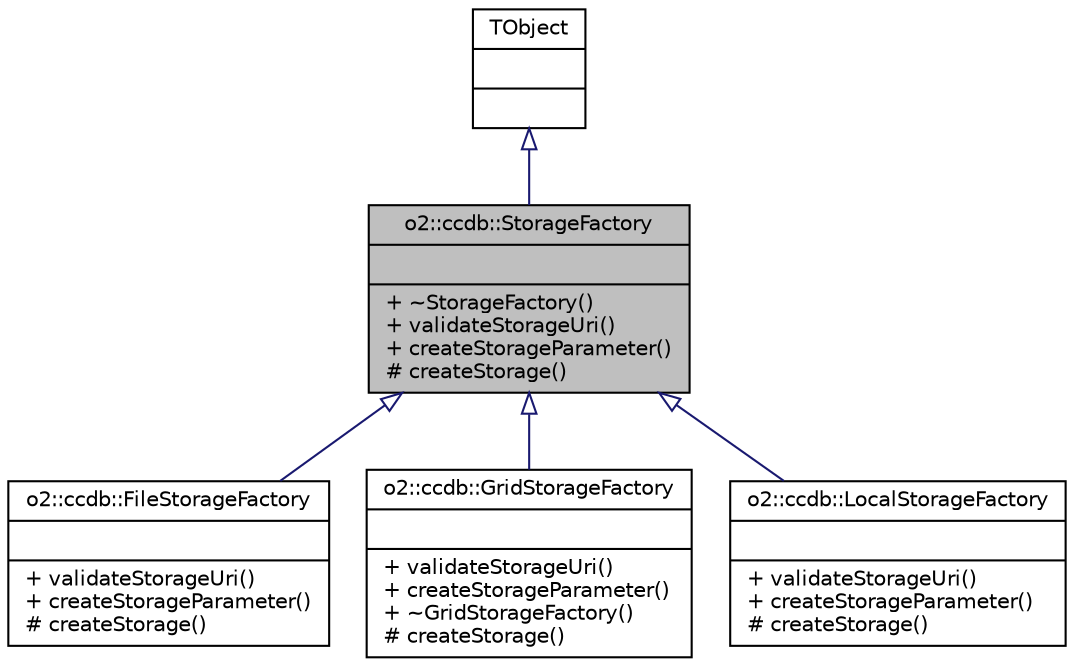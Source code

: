 digraph "o2::ccdb::StorageFactory"
{
 // INTERACTIVE_SVG=YES
  bgcolor="transparent";
  edge [fontname="Helvetica",fontsize="10",labelfontname="Helvetica",labelfontsize="10"];
  node [fontname="Helvetica",fontsize="10",shape=record];
  Node1 [label="{o2::ccdb::StorageFactory\n||+ ~StorageFactory()\l+ validateStorageUri()\l+ createStorageParameter()\l# createStorage()\l}",height=0.2,width=0.4,color="black", fillcolor="grey75", style="filled" fontcolor="black"];
  Node2 -> Node1 [dir="back",color="midnightblue",fontsize="10",style="solid",arrowtail="onormal",fontname="Helvetica"];
  Node2 [label="{TObject\n||}",height=0.2,width=0.4,color="black",URL="$d5/d0f/classTObject.html"];
  Node1 -> Node3 [dir="back",color="midnightblue",fontsize="10",style="solid",arrowtail="onormal",fontname="Helvetica"];
  Node3 [label="{o2::ccdb::FileStorageFactory\n||+ validateStorageUri()\l+ createStorageParameter()\l# createStorage()\l}",height=0.2,width=0.4,color="black",URL="$d4/d72/classo2_1_1ccdb_1_1FileStorageFactory.html"];
  Node1 -> Node4 [dir="back",color="midnightblue",fontsize="10",style="solid",arrowtail="onormal",fontname="Helvetica"];
  Node4 [label="{o2::ccdb::GridStorageFactory\n||+ validateStorageUri()\l+ createStorageParameter()\l+ ~GridStorageFactory()\l# createStorage()\l}",height=0.2,width=0.4,color="black",URL="$db/da9/classo2_1_1ccdb_1_1GridStorageFactory.html"];
  Node1 -> Node5 [dir="back",color="midnightblue",fontsize="10",style="solid",arrowtail="onormal",fontname="Helvetica"];
  Node5 [label="{o2::ccdb::LocalStorageFactory\n||+ validateStorageUri()\l+ createStorageParameter()\l# createStorage()\l}",height=0.2,width=0.4,color="black",URL="$df/d0a/classo2_1_1ccdb_1_1LocalStorageFactory.html"];
}
